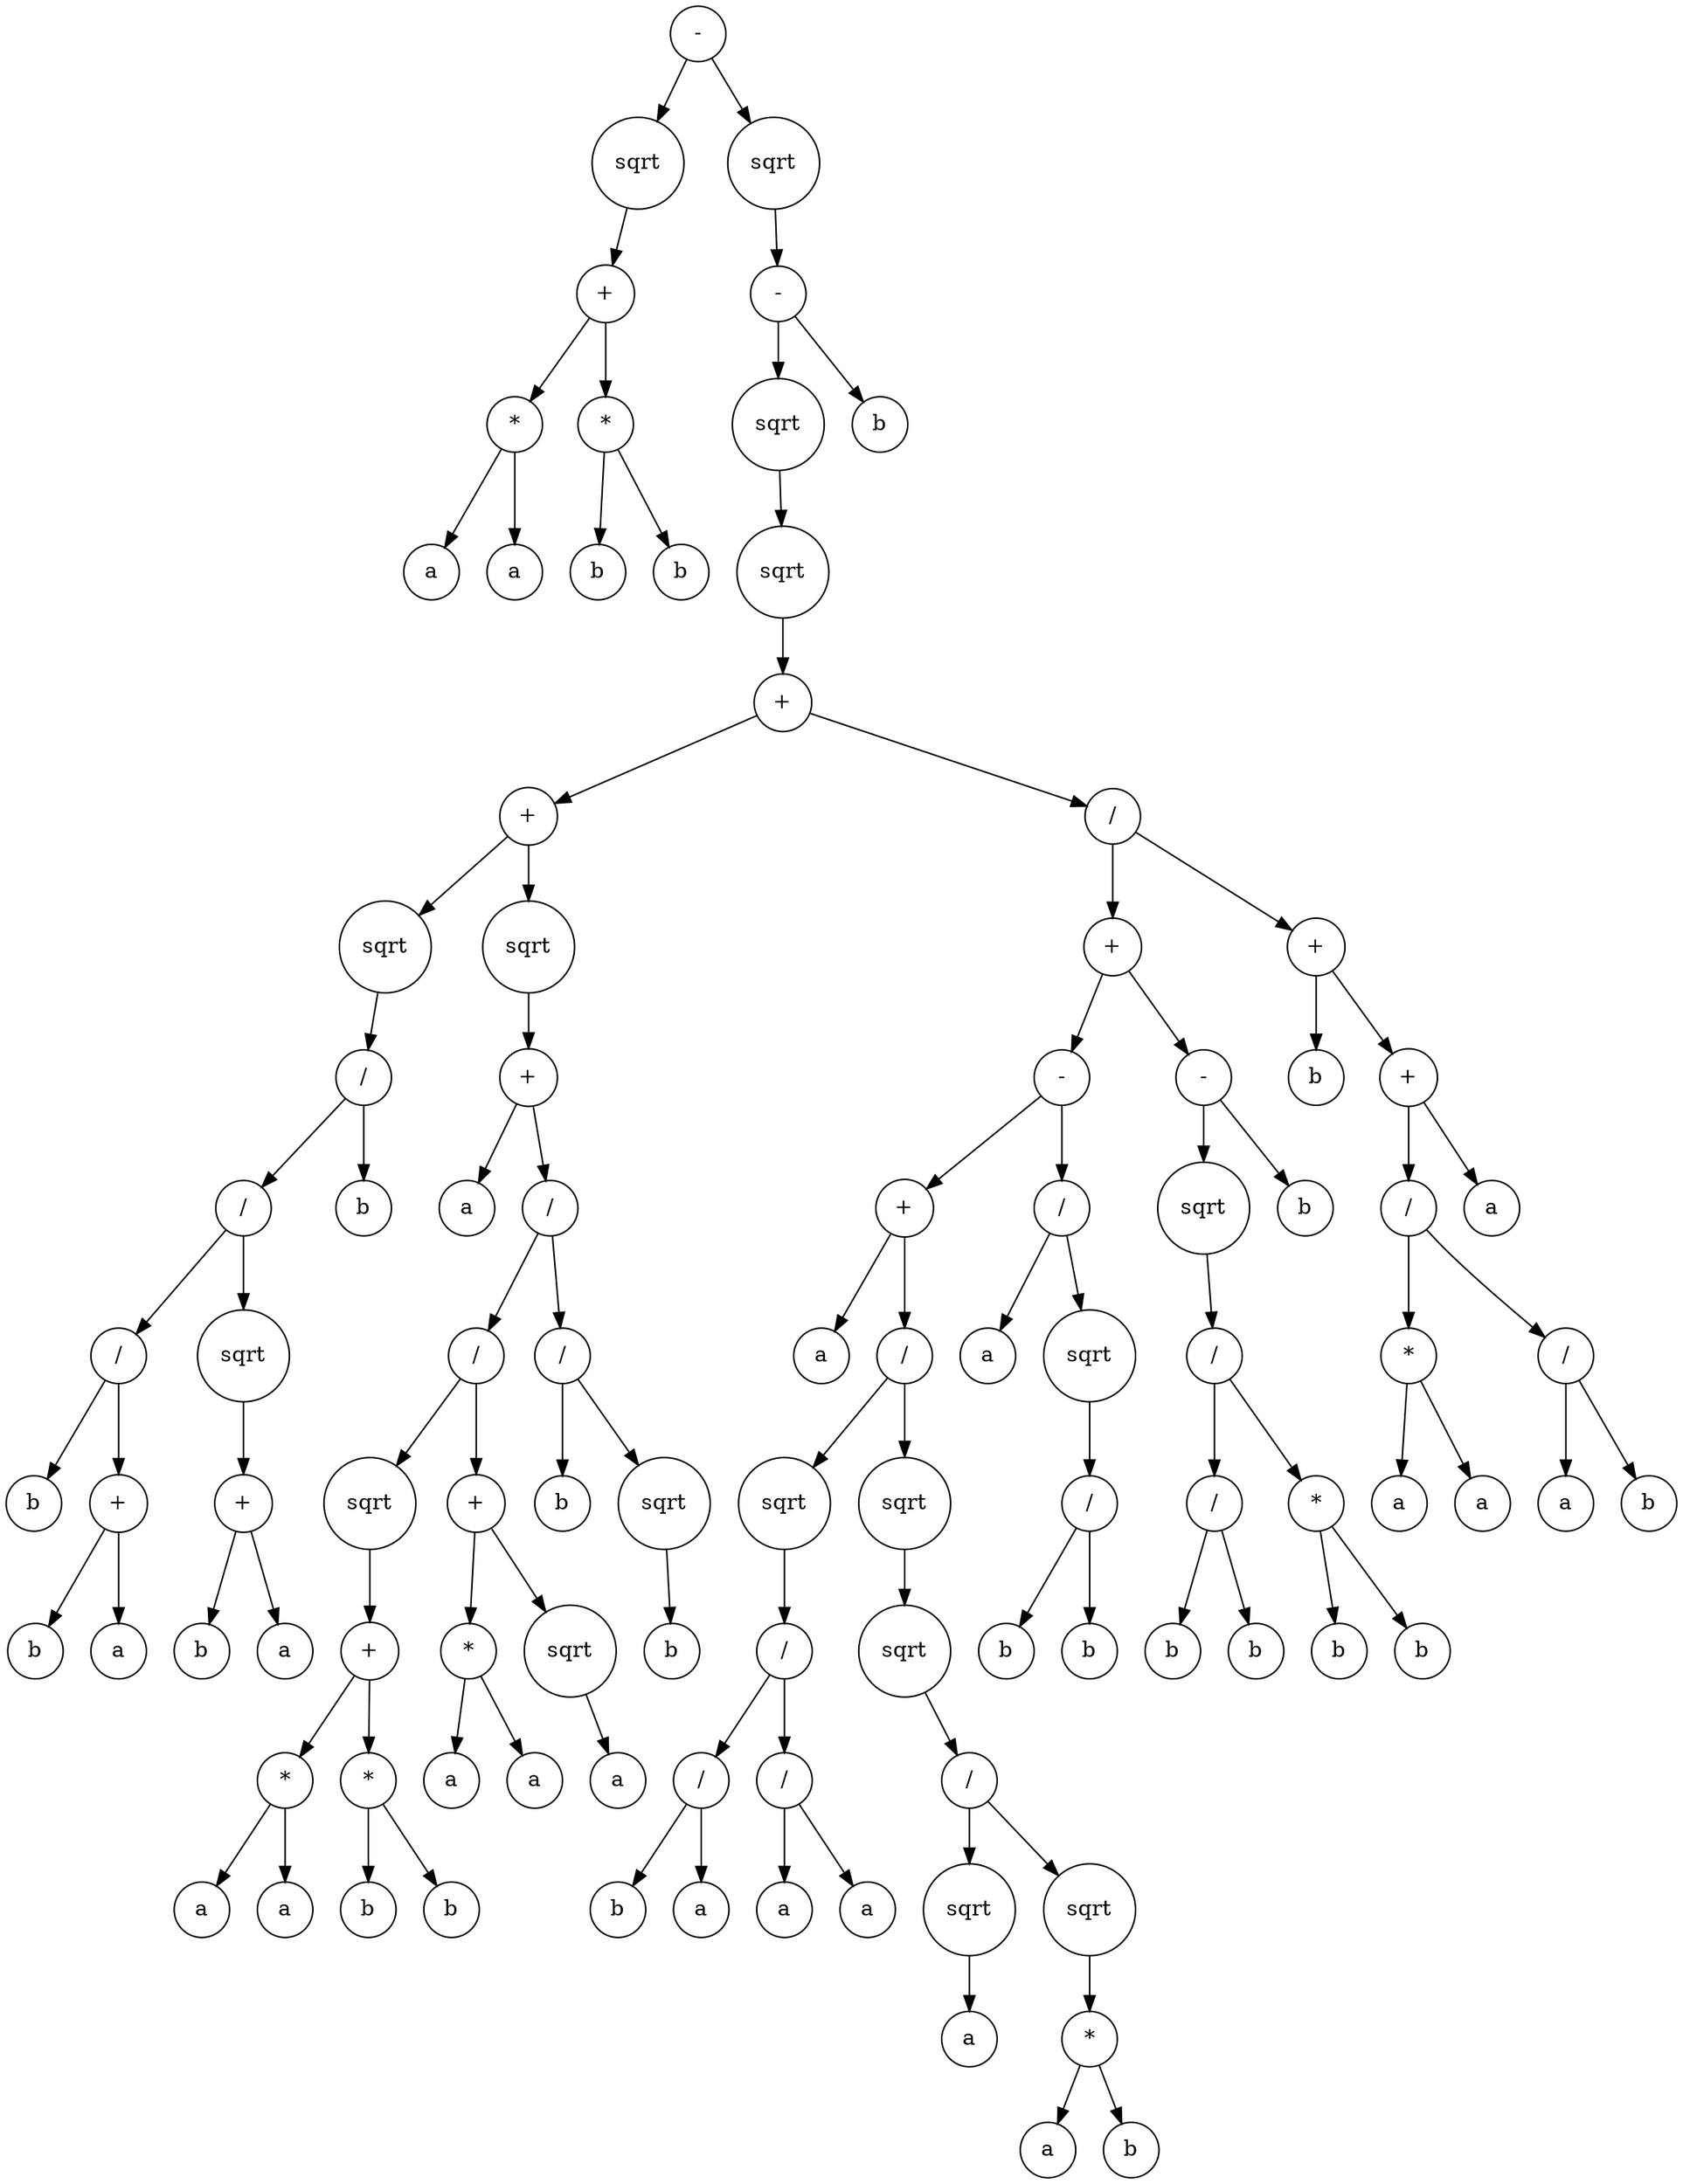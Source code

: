 digraph g {
graph [ordering=out];
node [shape=circle];
n[label = "-"];
n0[label = "sqrt"];
n00[label = "+"];
n000[label = "*"];
n0000[label = "a"];
n000 -> n0000;
n0001[label = "a"];
n000 -> n0001;
n00 -> n000;
n001[label = "*"];
n0010[label = "b"];
n001 -> n0010;
n0011[label = "b"];
n001 -> n0011;
n00 -> n001;
n0 -> n00;
n -> n0;
n1[label = "sqrt"];
n10[label = "-"];
n100[label = "sqrt"];
n1000[label = "sqrt"];
n10000[label = "+"];
n100000[label = "+"];
n1000000[label = "sqrt"];
n10000000[label = "/"];
n100000000[label = "/"];
n1000000000[label = "/"];
n10000000000[label = "b"];
n1000000000 -> n10000000000;
n10000000001[label = "+"];
n100000000010[label = "b"];
n10000000001 -> n100000000010;
n100000000011[label = "a"];
n10000000001 -> n100000000011;
n1000000000 -> n10000000001;
n100000000 -> n1000000000;
n1000000001[label = "sqrt"];
n10000000010[label = "+"];
n100000000100[label = "b"];
n10000000010 -> n100000000100;
n100000000101[label = "a"];
n10000000010 -> n100000000101;
n1000000001 -> n10000000010;
n100000000 -> n1000000001;
n10000000 -> n100000000;
n100000001[label = "b"];
n10000000 -> n100000001;
n1000000 -> n10000000;
n100000 -> n1000000;
n1000001[label = "sqrt"];
n10000010[label = "+"];
n100000100[label = "a"];
n10000010 -> n100000100;
n100000101[label = "/"];
n1000001010[label = "/"];
n10000010100[label = "sqrt"];
n100000101000[label = "+"];
n1000001010000[label = "*"];
n10000010100000[label = "a"];
n1000001010000 -> n10000010100000;
n10000010100001[label = "a"];
n1000001010000 -> n10000010100001;
n100000101000 -> n1000001010000;
n1000001010001[label = "*"];
n10000010100010[label = "b"];
n1000001010001 -> n10000010100010;
n10000010100011[label = "b"];
n1000001010001 -> n10000010100011;
n100000101000 -> n1000001010001;
n10000010100 -> n100000101000;
n1000001010 -> n10000010100;
n10000010101[label = "+"];
n100000101010[label = "*"];
n1000001010100[label = "a"];
n100000101010 -> n1000001010100;
n1000001010101[label = "a"];
n100000101010 -> n1000001010101;
n10000010101 -> n100000101010;
n100000101011[label = "sqrt"];
n1000001010110[label = "a"];
n100000101011 -> n1000001010110;
n10000010101 -> n100000101011;
n1000001010 -> n10000010101;
n100000101 -> n1000001010;
n1000001011[label = "/"];
n10000010110[label = "b"];
n1000001011 -> n10000010110;
n10000010111[label = "sqrt"];
n100000101110[label = "b"];
n10000010111 -> n100000101110;
n1000001011 -> n10000010111;
n100000101 -> n1000001011;
n10000010 -> n100000101;
n1000001 -> n10000010;
n100000 -> n1000001;
n10000 -> n100000;
n100001[label = "/"];
n1000010[label = "+"];
n10000100[label = "-"];
n100001000[label = "+"];
n1000010000[label = "a"];
n100001000 -> n1000010000;
n1000010001[label = "/"];
n10000100010[label = "sqrt"];
n100001000100[label = "/"];
n1000010001000[label = "/"];
n10000100010000[label = "b"];
n1000010001000 -> n10000100010000;
n10000100010001[label = "a"];
n1000010001000 -> n10000100010001;
n100001000100 -> n1000010001000;
n1000010001001[label = "/"];
n10000100010010[label = "a"];
n1000010001001 -> n10000100010010;
n10000100010011[label = "a"];
n1000010001001 -> n10000100010011;
n100001000100 -> n1000010001001;
n10000100010 -> n100001000100;
n1000010001 -> n10000100010;
n10000100011[label = "sqrt"];
n100001000110[label = "sqrt"];
n1000010001100[label = "/"];
n10000100011000[label = "sqrt"];
n100001000110000[label = "a"];
n10000100011000 -> n100001000110000;
n1000010001100 -> n10000100011000;
n10000100011001[label = "sqrt"];
n100001000110010[label = "*"];
n1000010001100100[label = "a"];
n100001000110010 -> n1000010001100100;
n1000010001100101[label = "b"];
n100001000110010 -> n1000010001100101;
n10000100011001 -> n100001000110010;
n1000010001100 -> n10000100011001;
n100001000110 -> n1000010001100;
n10000100011 -> n100001000110;
n1000010001 -> n10000100011;
n100001000 -> n1000010001;
n10000100 -> n100001000;
n100001001[label = "/"];
n1000010010[label = "a"];
n100001001 -> n1000010010;
n1000010011[label = "sqrt"];
n10000100110[label = "/"];
n100001001100[label = "b"];
n10000100110 -> n100001001100;
n100001001101[label = "b"];
n10000100110 -> n100001001101;
n1000010011 -> n10000100110;
n100001001 -> n1000010011;
n10000100 -> n100001001;
n1000010 -> n10000100;
n10000101[label = "-"];
n100001010[label = "sqrt"];
n1000010100[label = "/"];
n10000101000[label = "/"];
n100001010000[label = "b"];
n10000101000 -> n100001010000;
n100001010001[label = "b"];
n10000101000 -> n100001010001;
n1000010100 -> n10000101000;
n10000101001[label = "*"];
n100001010010[label = "b"];
n10000101001 -> n100001010010;
n100001010011[label = "b"];
n10000101001 -> n100001010011;
n1000010100 -> n10000101001;
n100001010 -> n1000010100;
n10000101 -> n100001010;
n100001011[label = "b"];
n10000101 -> n100001011;
n1000010 -> n10000101;
n100001 -> n1000010;
n1000011[label = "+"];
n10000110[label = "b"];
n1000011 -> n10000110;
n10000111[label = "+"];
n100001110[label = "/"];
n1000011100[label = "*"];
n10000111000[label = "a"];
n1000011100 -> n10000111000;
n10000111001[label = "a"];
n1000011100 -> n10000111001;
n100001110 -> n1000011100;
n1000011101[label = "/"];
n10000111010[label = "a"];
n1000011101 -> n10000111010;
n10000111011[label = "b"];
n1000011101 -> n10000111011;
n100001110 -> n1000011101;
n10000111 -> n100001110;
n100001111[label = "a"];
n10000111 -> n100001111;
n1000011 -> n10000111;
n100001 -> n1000011;
n10000 -> n100001;
n1000 -> n10000;
n100 -> n1000;
n10 -> n100;
n101[label = "b"];
n10 -> n101;
n1 -> n10;
n -> n1;
}
